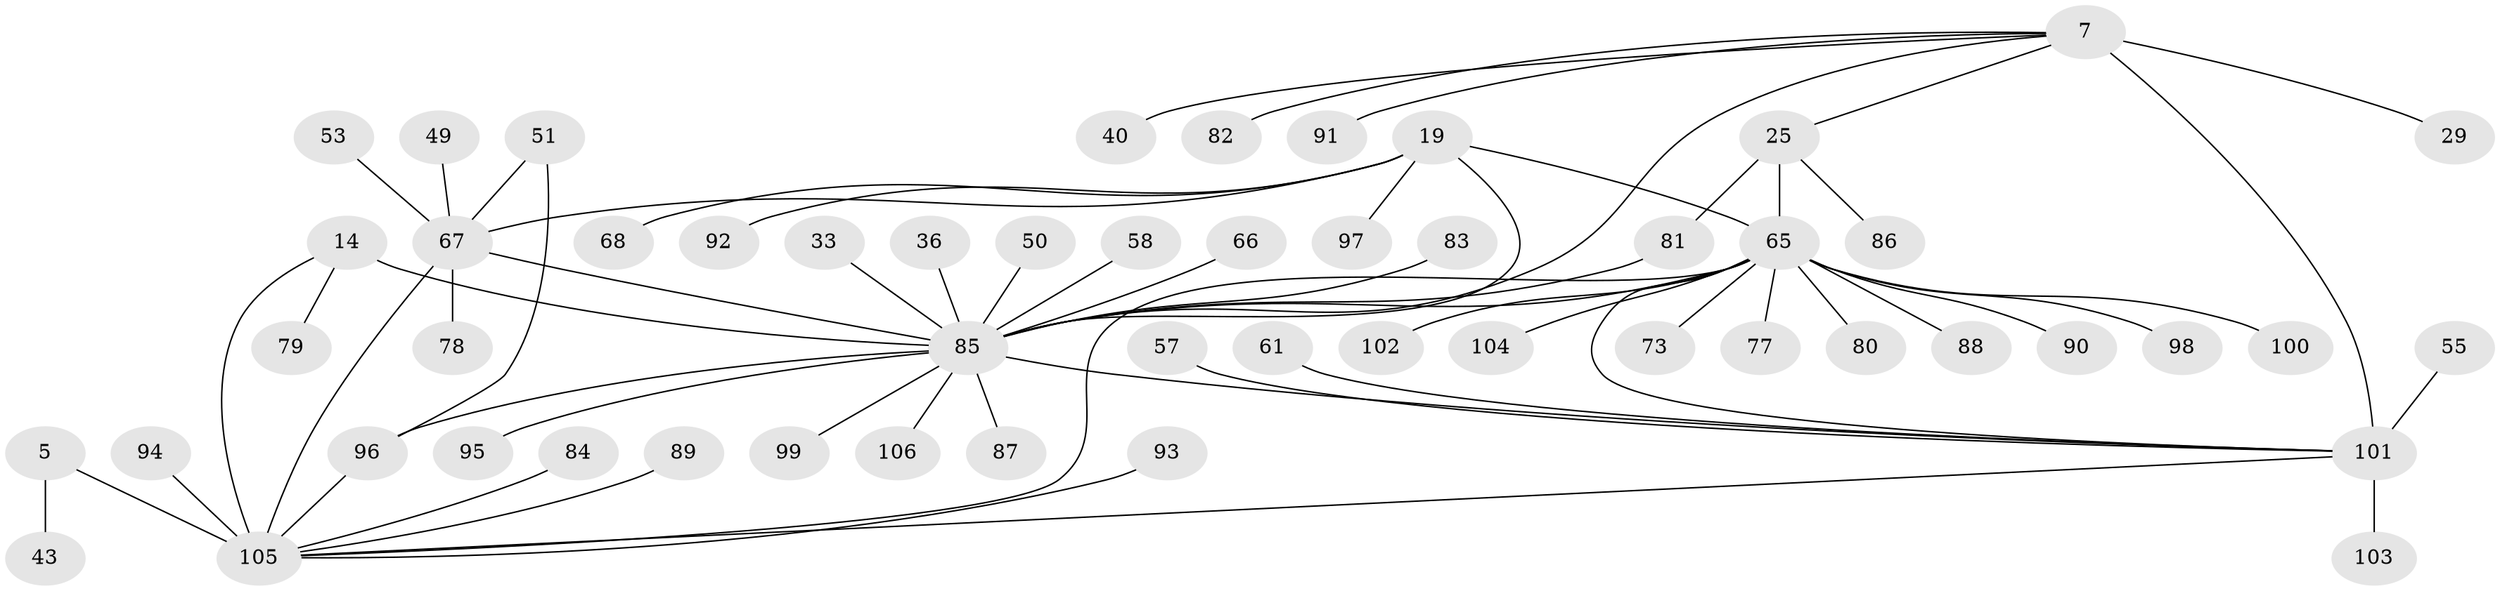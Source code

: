 // original degree distribution, {11: 0.018867924528301886, 9: 0.03773584905660377, 8: 0.07547169811320754, 5: 0.04716981132075472, 4: 0.018867924528301886, 10: 0.009433962264150943, 6: 0.018867924528301886, 13: 0.009433962264150943, 12: 0.009433962264150943, 1: 0.5566037735849056, 2: 0.16981132075471697, 3: 0.02830188679245283}
// Generated by graph-tools (version 1.1) at 2025/55/03/09/25 04:55:08]
// undirected, 53 vertices, 63 edges
graph export_dot {
graph [start="1"]
  node [color=gray90,style=filled];
  5 [super="+4"];
  7 [super="+6"];
  14 [super="+11"];
  19 [super="+18"];
  25 [super="+24"];
  29;
  33;
  36;
  40;
  43;
  49;
  50;
  51;
  53;
  55;
  57;
  58;
  61 [super="+27"];
  65 [super="+47+23+45+28+30+59+60"];
  66;
  67 [super="+37+32"];
  68;
  73;
  77 [super="+62"];
  78;
  79;
  80;
  81 [super="+70"];
  82;
  83;
  84;
  85 [super="+74+20+15"];
  86;
  87 [super="+56"];
  88;
  89;
  90;
  91;
  92;
  93;
  94;
  95;
  96 [super="+31+39"];
  97;
  98;
  99 [super="+35"];
  100 [super="+48"];
  101 [super="+72+34+63+42+46+52"];
  102;
  103 [super="+69"];
  104;
  105 [super="+75+76+71"];
  106;
  5 -- 43;
  5 -- 105 [weight=6];
  7 -- 29;
  7 -- 40;
  7 -- 91;
  7 -- 82;
  7 -- 25;
  7 -- 85 [weight=3];
  7 -- 101 [weight=6];
  14 -- 79;
  14 -- 85 [weight=6];
  14 -- 105;
  19 -- 68;
  19 -- 97;
  19 -- 92;
  19 -- 85 [weight=3];
  19 -- 65;
  19 -- 67 [weight=4];
  25 -- 86;
  25 -- 81;
  25 -- 65 [weight=6];
  33 -- 85;
  36 -- 85;
  49 -- 67;
  50 -- 85;
  51 -- 96;
  51 -- 67;
  53 -- 67;
  55 -- 101;
  57 -- 101;
  58 -- 85;
  61 -- 101;
  65 -- 73;
  65 -- 77;
  65 -- 80;
  65 -- 85 [weight=3];
  65 -- 88;
  65 -- 90;
  65 -- 98;
  65 -- 100;
  65 -- 102;
  65 -- 104;
  65 -- 101;
  65 -- 105 [weight=2];
  66 -- 85;
  67 -- 78;
  67 -- 85 [weight=2];
  67 -- 105;
  81 -- 85;
  83 -- 85;
  84 -- 105;
  85 -- 99;
  85 -- 96 [weight=3];
  85 -- 106;
  85 -- 87;
  85 -- 95;
  85 -- 101;
  89 -- 105;
  93 -- 105;
  94 -- 105;
  96 -- 105;
  101 -- 103;
  101 -- 105;
}
